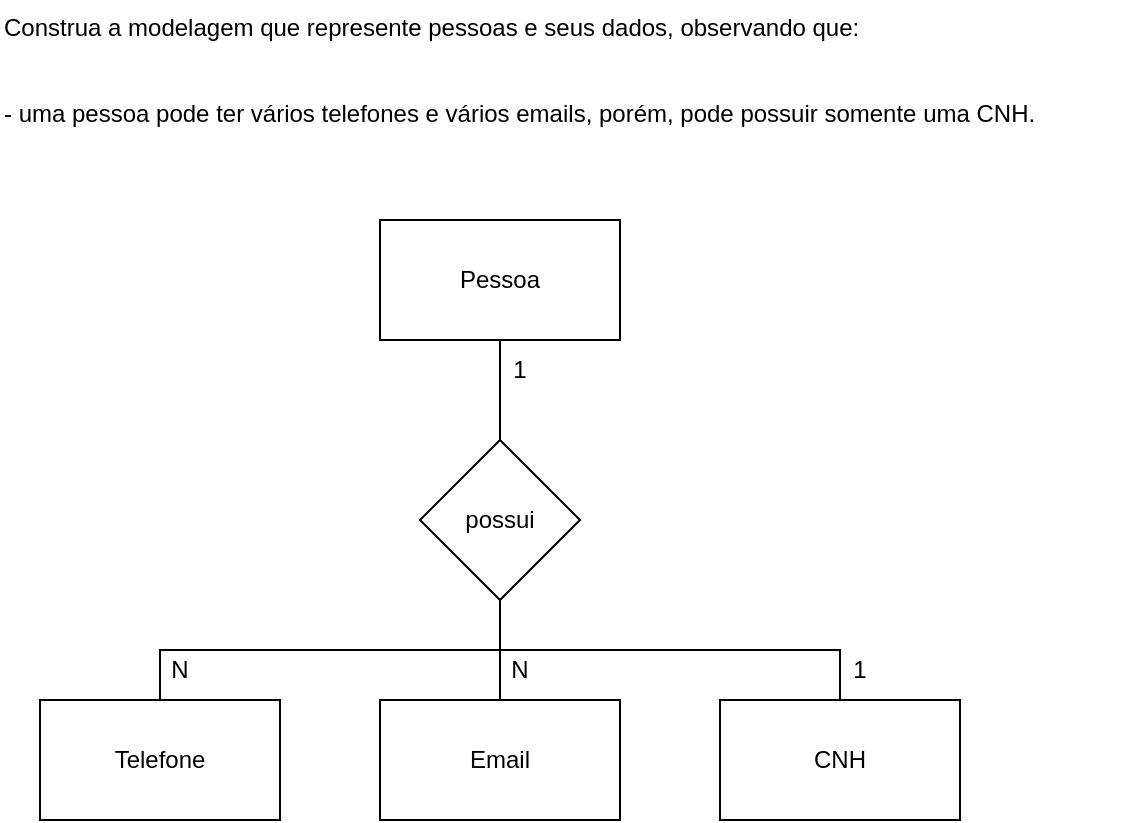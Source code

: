 <mxfile version="21.6.5" type="device">
  <diagram id="Fae58t7T6GYvRqYH8ZGL" name="Página-1">
    <mxGraphModel dx="699" dy="382" grid="1" gridSize="10" guides="1" tooltips="1" connect="1" arrows="1" fold="1" page="1" pageScale="1" pageWidth="827" pageHeight="1169" math="0" shadow="0">
      <root>
        <mxCell id="0" />
        <mxCell id="1" parent="0" />
        <mxCell id="njjs4OCkgifwEYSEYZWW-1" value="Construa a modelagem que represente pessoas e seus dados, observando que:&#xa;&#xa;&#xa;- uma pessoa pode ter vários telefones e vários emails, porém, pode possuir somente uma CNH." style="text;whiteSpace=wrap;" vertex="1" parent="1">
          <mxGeometry x="130" y="30" width="560" height="80" as="geometry" />
        </mxCell>
        <mxCell id="njjs4OCkgifwEYSEYZWW-7" style="edgeStyle=orthogonalEdgeStyle;rounded=0;orthogonalLoop=1;jettySize=auto;html=1;entryX=0.5;entryY=0;entryDx=0;entryDy=0;endArrow=none;endFill=0;" edge="1" parent="1" source="njjs4OCkgifwEYSEYZWW-2" target="njjs4OCkgifwEYSEYZWW-3">
          <mxGeometry relative="1" as="geometry" />
        </mxCell>
        <mxCell id="njjs4OCkgifwEYSEYZWW-2" value="Pessoa" style="rounded=0;whiteSpace=wrap;html=1;" vertex="1" parent="1">
          <mxGeometry x="320" y="140" width="120" height="60" as="geometry" />
        </mxCell>
        <mxCell id="njjs4OCkgifwEYSEYZWW-8" style="edgeStyle=orthogonalEdgeStyle;rounded=0;orthogonalLoop=1;jettySize=auto;html=1;entryX=0.5;entryY=0;entryDx=0;entryDy=0;endArrow=none;endFill=0;" edge="1" parent="1" source="njjs4OCkgifwEYSEYZWW-3" target="njjs4OCkgifwEYSEYZWW-5">
          <mxGeometry relative="1" as="geometry" />
        </mxCell>
        <mxCell id="njjs4OCkgifwEYSEYZWW-9" style="edgeStyle=orthogonalEdgeStyle;rounded=0;orthogonalLoop=1;jettySize=auto;html=1;entryX=0.5;entryY=0;entryDx=0;entryDy=0;exitX=0.5;exitY=1;exitDx=0;exitDy=0;endArrow=none;endFill=0;" edge="1" parent="1" source="njjs4OCkgifwEYSEYZWW-3" target="njjs4OCkgifwEYSEYZWW-6">
          <mxGeometry relative="1" as="geometry">
            <mxPoint x="340" y="290" as="sourcePoint" />
          </mxGeometry>
        </mxCell>
        <mxCell id="njjs4OCkgifwEYSEYZWW-10" style="edgeStyle=orthogonalEdgeStyle;rounded=0;orthogonalLoop=1;jettySize=auto;html=1;entryX=0.5;entryY=0;entryDx=0;entryDy=0;exitX=0.5;exitY=1;exitDx=0;exitDy=0;endArrow=none;endFill=0;" edge="1" parent="1" source="njjs4OCkgifwEYSEYZWW-3" target="njjs4OCkgifwEYSEYZWW-4">
          <mxGeometry relative="1" as="geometry" />
        </mxCell>
        <mxCell id="njjs4OCkgifwEYSEYZWW-3" value="possui" style="rhombus;whiteSpace=wrap;html=1;" vertex="1" parent="1">
          <mxGeometry x="340" y="250" width="80" height="80" as="geometry" />
        </mxCell>
        <mxCell id="njjs4OCkgifwEYSEYZWW-4" value="CNH" style="rounded=0;whiteSpace=wrap;html=1;" vertex="1" parent="1">
          <mxGeometry x="490" y="380" width="120" height="60" as="geometry" />
        </mxCell>
        <mxCell id="njjs4OCkgifwEYSEYZWW-5" value="Email" style="rounded=0;whiteSpace=wrap;html=1;" vertex="1" parent="1">
          <mxGeometry x="320" y="380" width="120" height="60" as="geometry" />
        </mxCell>
        <mxCell id="njjs4OCkgifwEYSEYZWW-6" value="Telefone" style="rounded=0;whiteSpace=wrap;html=1;" vertex="1" parent="1">
          <mxGeometry x="150" y="380" width="120" height="60" as="geometry" />
        </mxCell>
        <mxCell id="njjs4OCkgifwEYSEYZWW-11" value="1" style="text;html=1;strokeColor=none;fillColor=none;align=center;verticalAlign=middle;whiteSpace=wrap;rounded=0;" vertex="1" parent="1">
          <mxGeometry x="380" y="200" width="20" height="30" as="geometry" />
        </mxCell>
        <mxCell id="njjs4OCkgifwEYSEYZWW-12" value="1" style="text;html=1;strokeColor=none;fillColor=none;align=center;verticalAlign=middle;whiteSpace=wrap;rounded=0;" vertex="1" parent="1">
          <mxGeometry x="550" y="350" width="20" height="30" as="geometry" />
        </mxCell>
        <mxCell id="njjs4OCkgifwEYSEYZWW-13" value="N" style="text;html=1;strokeColor=none;fillColor=none;align=center;verticalAlign=middle;whiteSpace=wrap;rounded=0;" vertex="1" parent="1">
          <mxGeometry x="380" y="350" width="20" height="30" as="geometry" />
        </mxCell>
        <mxCell id="njjs4OCkgifwEYSEYZWW-14" value="N" style="text;html=1;strokeColor=none;fillColor=none;align=center;verticalAlign=middle;whiteSpace=wrap;rounded=0;" vertex="1" parent="1">
          <mxGeometry x="210" y="350" width="20" height="30" as="geometry" />
        </mxCell>
      </root>
    </mxGraphModel>
  </diagram>
</mxfile>
